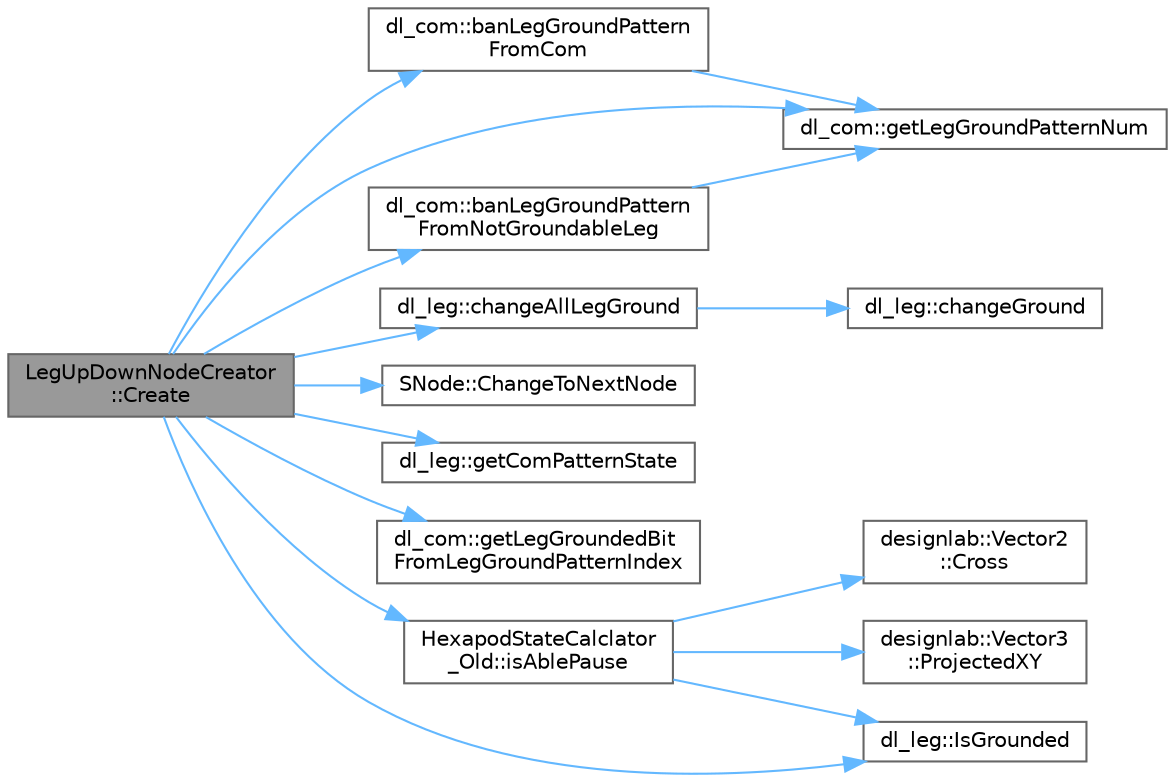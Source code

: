 digraph "LegUpDownNodeCreator::Create"
{
 // LATEX_PDF_SIZE
  bgcolor="transparent";
  edge [fontname=Helvetica,fontsize=10,labelfontname=Helvetica,labelfontsize=10];
  node [fontname=Helvetica,fontsize=10,shape=box,height=0.2,width=0.4];
  rankdir="LR";
  Node1 [id="Node000001",label="LegUpDownNodeCreator\l::Create",height=0.2,width=0.4,color="gray40", fillcolor="grey60", style="filled", fontcolor="black",tooltip="現在のノードから次のノード群を生成する"];
  Node1 -> Node2 [id="edge1_Node000001_Node000002",color="steelblue1",style="solid",tooltip=" "];
  Node2 [id="Node000002",label="dl_com::banLegGroundPattern\lFromCom",height=0.2,width=0.4,color="grey40", fillcolor="white", style="filled",URL="$namespacedl__com.html#a1365ec17513ff457faa02295d698e65e",tooltip="離散化された重心位置から，その重心位置では取り得ない脚接地パターンをfalseにする．"];
  Node2 -> Node3 [id="edge2_Node000002_Node000003",color="steelblue1",style="solid",tooltip=" "];
  Node3 [id="Node000003",label="dl_com::getLegGroundPatternNum",height=0.2,width=0.4,color="grey40", fillcolor="white", style="filled",URL="$namespacedl__com.html#a6d79b0702d8cfec0775641c0189b2cf1",tooltip="脚の接地パターンの総数を返す．"];
  Node1 -> Node4 [id="edge3_Node000001_Node000004",color="steelblue1",style="solid",tooltip=" "];
  Node4 [id="Node000004",label="dl_com::banLegGroundPattern\lFromNotGroundableLeg",height=0.2,width=0.4,color="grey40", fillcolor="white", style="filled",URL="$namespacedl__com.html#a18f359696549a25d469e8392888237a5",tooltip=" "];
  Node4 -> Node3 [id="edge4_Node000004_Node000003",color="steelblue1",style="solid",tooltip=" "];
  Node1 -> Node5 [id="edge5_Node000001_Node000005",color="steelblue1",style="solid",tooltip=" "];
  Node5 [id="Node000005",label="dl_leg::changeAllLegGround",height=0.2,width=0.4,color="grey40", fillcolor="white", style="filled",URL="$namespacedl__leg.html#aea6d17ee5cb9ba55004729b7071e7375",tooltip="全ての脚の接地・遊脚情報を変更する．"];
  Node5 -> Node6 [id="edge6_Node000005_Node000006",color="steelblue1",style="solid",tooltip=" "];
  Node6 [id="Node000006",label="dl_leg::changeGround",height=0.2,width=0.4,color="grey40", fillcolor="white", style="filled",URL="$namespacedl__leg.html#a6f8a53a0ce2ddf6c81c6037d233e5251",tooltip=" "];
  Node1 -> Node7 [id="edge7_Node000001_Node000007",color="steelblue1",style="solid",tooltip=" "];
  Node7 [id="Node000007",label="SNode::ChangeToNextNode",height=0.2,width=0.4,color="grey40", fillcolor="white", style="filled",URL="$struct_s_node.html#a35b28f5476dc84e44b2674b5c161ac8d",tooltip="次の動作を設定する関数．"];
  Node1 -> Node8 [id="edge8_Node000001_Node000008",color="steelblue1",style="solid",tooltip=" "];
  Node8 [id="Node000008",label="dl_leg::getComPatternState",height=0.2,width=0.4,color="grey40", fillcolor="white", style="filled",URL="$namespacedl__leg.html#a6366fe6c99e5a8b405622ed9b5831ceb",tooltip="現在の脚状態から重心パターンを取得する．"];
  Node1 -> Node9 [id="edge9_Node000001_Node000009",color="steelblue1",style="solid",tooltip=" "];
  Node9 [id="Node000009",label="dl_com::getLegGroundedBit\lFromLegGroundPatternIndex",height=0.2,width=0.4,color="grey40", fillcolor="white", style="filled",URL="$namespacedl__com.html#a1b8d0648f35962c25f49be4d713c2270",tooltip="脚の接地パターンの番号から，その脚の接地パターンを返す．"];
  Node1 -> Node3 [id="edge10_Node000001_Node000003",color="steelblue1",style="solid",tooltip=" "];
  Node1 -> Node10 [id="edge11_Node000001_Node000010",color="steelblue1",style="solid",tooltip=" "];
  Node10 [id="Node000010",label="HexapodStateCalclator\l_Old::isAblePause",height=0.2,width=0.4,color="grey40", fillcolor="white", style="filled",URL="$class_hexapod_state_calclator___old.html#ab98a5a90ce55c8bc564e78917fd458b0",tooltip="転ばない姿勢かどうか調べる．"];
  Node10 -> Node11 [id="edge12_Node000010_Node000011",color="steelblue1",style="solid",tooltip=" "];
  Node11 [id="Node000011",label="designlab::Vector2\l::Cross",height=0.2,width=0.4,color="grey40", fillcolor="white", style="filled",URL="$structdesignlab_1_1_vector2.html#ad4dbe99350225f345d3f9dba83480dca",tooltip="このベクトルとotherの外積を返す"];
  Node10 -> Node12 [id="edge13_Node000010_Node000012",color="steelblue1",style="solid",tooltip=" "];
  Node12 [id="Node000012",label="dl_leg::IsGrounded",height=0.2,width=0.4,color="grey40", fillcolor="white", style="filled",URL="$namespacedl__leg.html#af9f9b0788c3b3049e8bbf659df946c20",tooltip="脚番号 leg_index 0 〜 5 に応じて，その脚が接地しているかを調べる．   脚は右前脚を0番として，時計回りに0,1,2,3,4,5となる．左前足が5番．"];
  Node10 -> Node13 [id="edge14_Node000010_Node000013",color="steelblue1",style="solid",tooltip=" "];
  Node13 [id="Node000013",label="designlab::Vector3\l::ProjectedXY",height=0.2,width=0.4,color="grey40", fillcolor="white", style="filled",URL="$structdesignlab_1_1_vector3.html#a3f278dfeaf16db1a9635bd4e3eecf6ed",tooltip="XY平面に射影したベクトルを返す．"];
  Node1 -> Node12 [id="edge15_Node000001_Node000012",color="steelblue1",style="solid",tooltip=" "];
}

